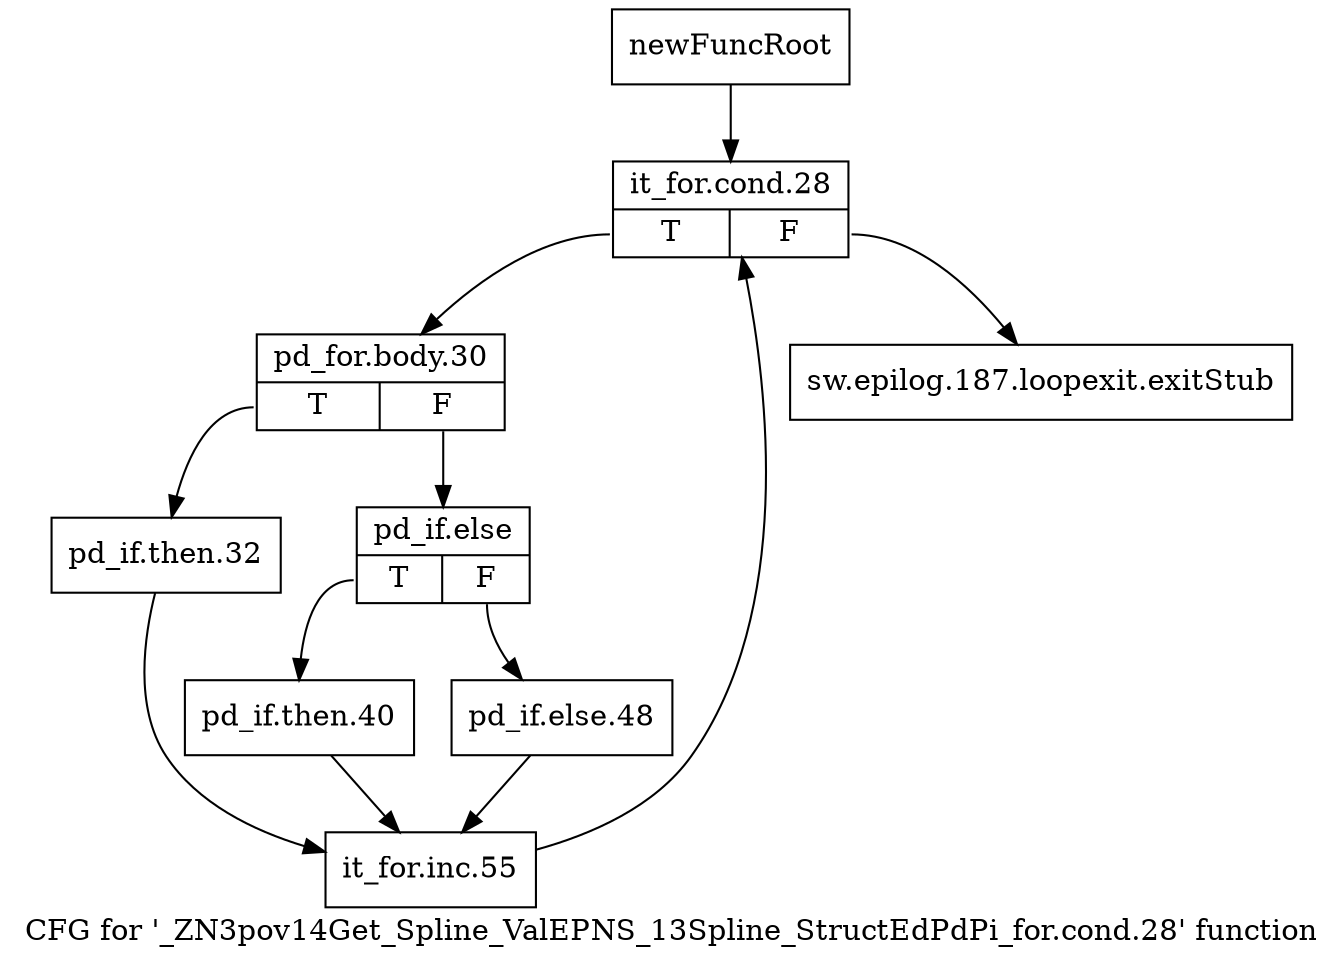 digraph "CFG for '_ZN3pov14Get_Spline_ValEPNS_13Spline_StructEdPdPi_for.cond.28' function" {
	label="CFG for '_ZN3pov14Get_Spline_ValEPNS_13Spline_StructEdPdPi_for.cond.28' function";

	Node0x24a4330 [shape=record,label="{newFuncRoot}"];
	Node0x24a4330 -> Node0x24a43d0;
	Node0x24a4380 [shape=record,label="{sw.epilog.187.loopexit.exitStub}"];
	Node0x24a43d0 [shape=record,label="{it_for.cond.28|{<s0>T|<s1>F}}"];
	Node0x24a43d0:s0 -> Node0x24a4420;
	Node0x24a43d0:s1 -> Node0x24a4380;
	Node0x24a4420 [shape=record,label="{pd_for.body.30|{<s0>T|<s1>F}}"];
	Node0x24a4420:s0 -> Node0x24a4560;
	Node0x24a4420:s1 -> Node0x24a4470;
	Node0x24a4470 [shape=record,label="{pd_if.else|{<s0>T|<s1>F}}"];
	Node0x24a4470:s0 -> Node0x24a4510;
	Node0x24a4470:s1 -> Node0x24a44c0;
	Node0x24a44c0 [shape=record,label="{pd_if.else.48}"];
	Node0x24a44c0 -> Node0x24a45b0;
	Node0x24a4510 [shape=record,label="{pd_if.then.40}"];
	Node0x24a4510 -> Node0x24a45b0;
	Node0x24a4560 [shape=record,label="{pd_if.then.32}"];
	Node0x24a4560 -> Node0x24a45b0;
	Node0x24a45b0 [shape=record,label="{it_for.inc.55}"];
	Node0x24a45b0 -> Node0x24a43d0;
}
